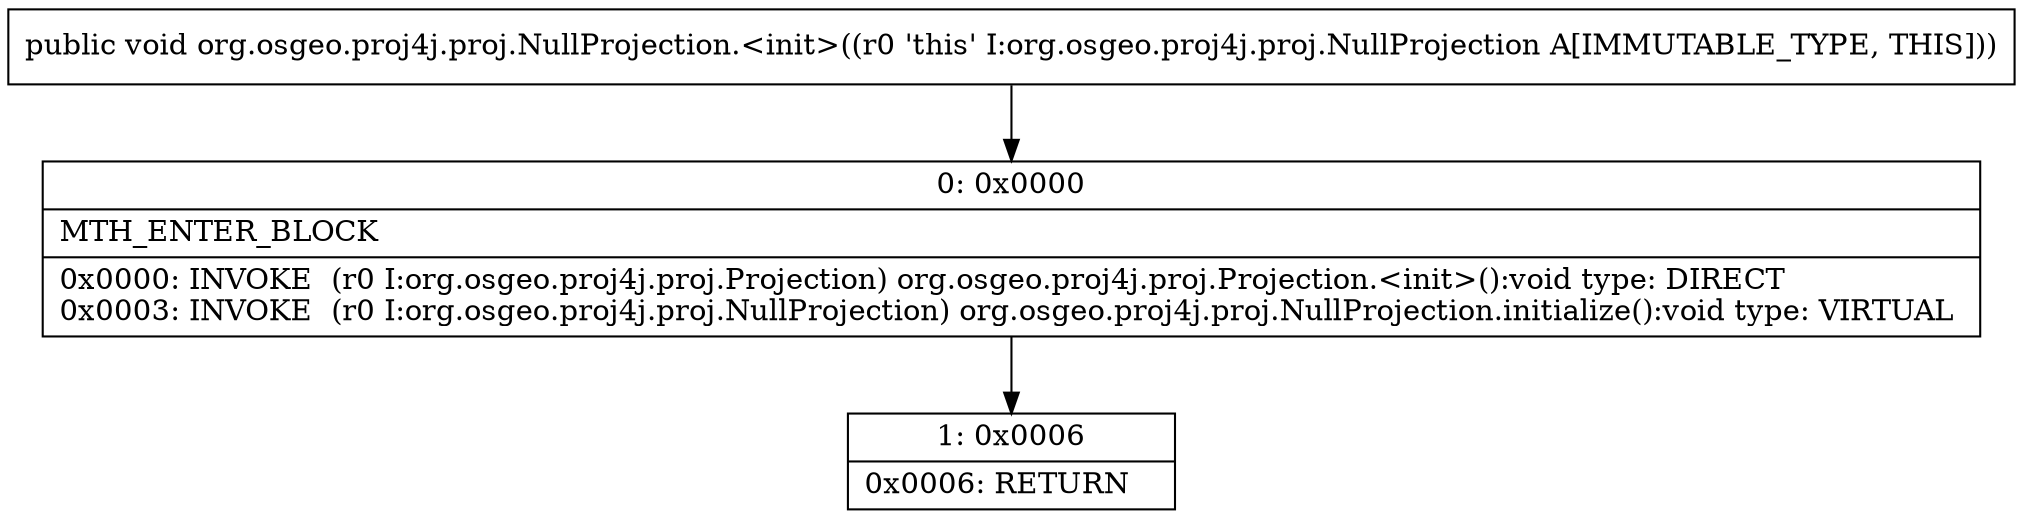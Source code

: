 digraph "CFG fororg.osgeo.proj4j.proj.NullProjection.\<init\>()V" {
Node_0 [shape=record,label="{0\:\ 0x0000|MTH_ENTER_BLOCK\l|0x0000: INVOKE  (r0 I:org.osgeo.proj4j.proj.Projection) org.osgeo.proj4j.proj.Projection.\<init\>():void type: DIRECT \l0x0003: INVOKE  (r0 I:org.osgeo.proj4j.proj.NullProjection) org.osgeo.proj4j.proj.NullProjection.initialize():void type: VIRTUAL \l}"];
Node_1 [shape=record,label="{1\:\ 0x0006|0x0006: RETURN   \l}"];
MethodNode[shape=record,label="{public void org.osgeo.proj4j.proj.NullProjection.\<init\>((r0 'this' I:org.osgeo.proj4j.proj.NullProjection A[IMMUTABLE_TYPE, THIS])) }"];
MethodNode -> Node_0;
Node_0 -> Node_1;
}

